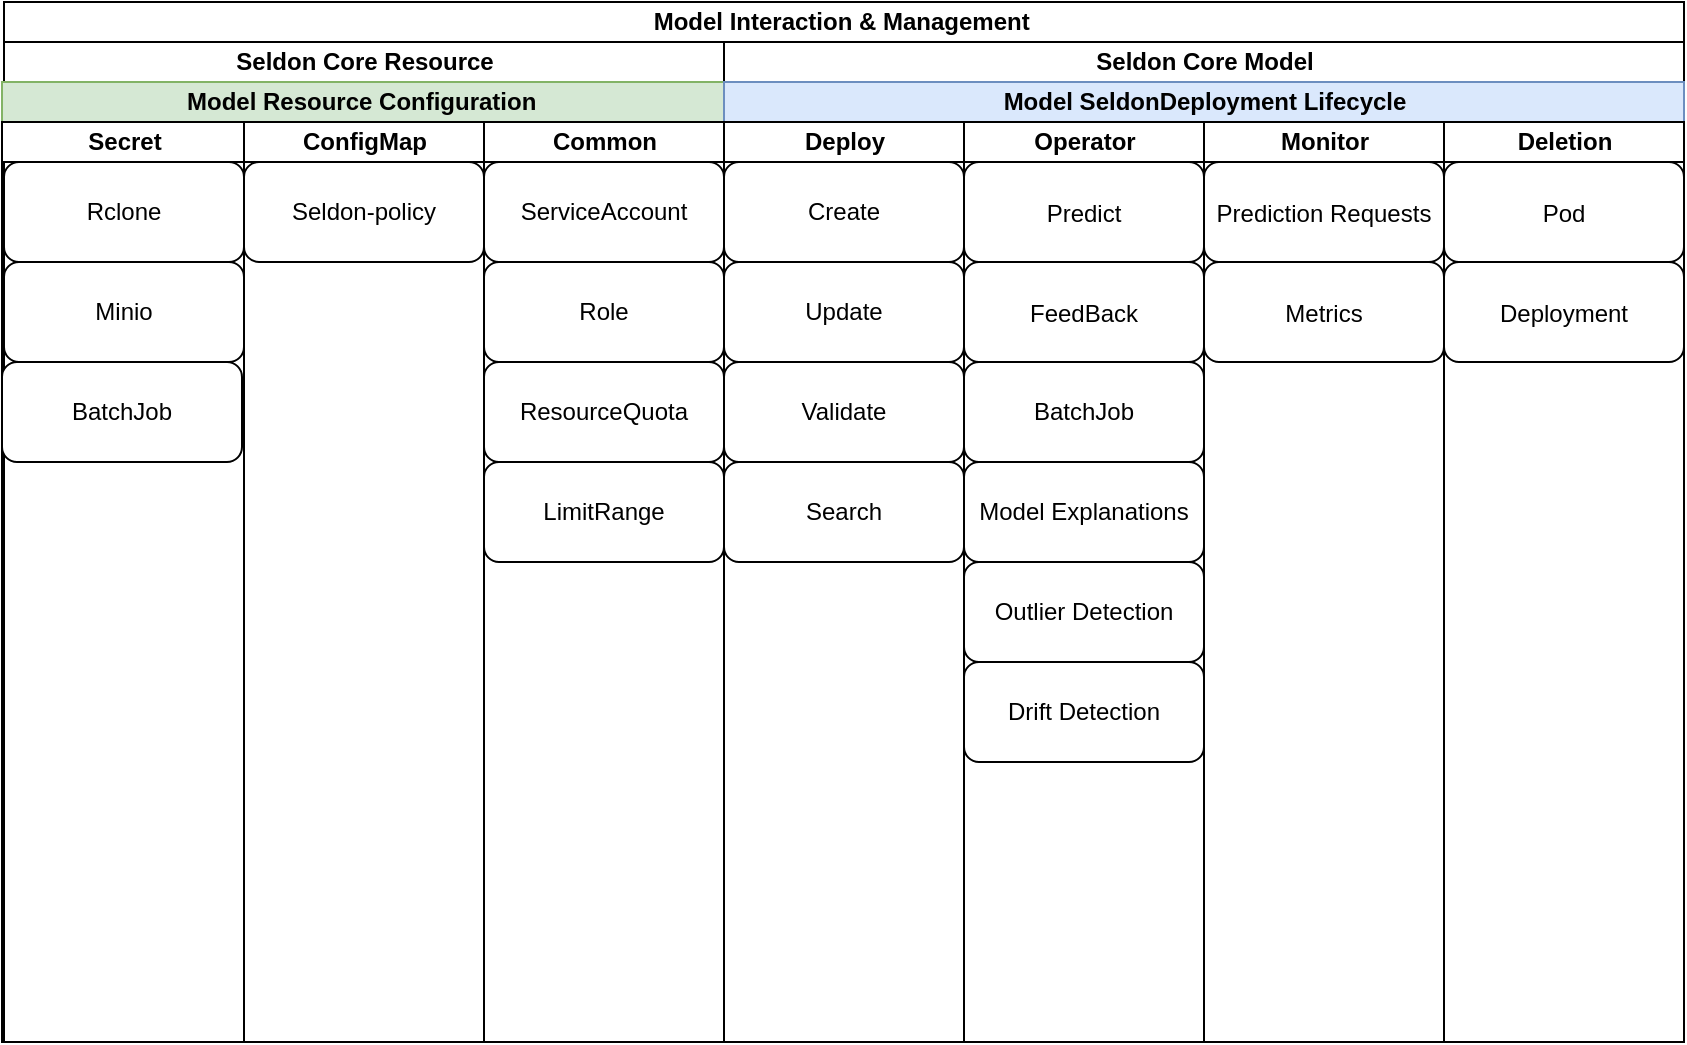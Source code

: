 <mxfile version="20.6.2" type="github" pages="2">
  <diagram id="vGSsd8pcp9Vny-MlBKTw" name="Page-1">
    <mxGraphModel dx="1426" dy="737" grid="1" gridSize="10" guides="1" tooltips="1" connect="1" arrows="1" fold="1" page="1" pageScale="1" pageWidth="1169" pageHeight="827" math="0" shadow="0">
      <root>
        <mxCell id="0" />
        <mxCell id="1" parent="0" />
        <mxCell id="URQGrf1QsGIIg5rgwLao-30" value="Model Interaction &amp;amp; Management&amp;nbsp;" style="swimlane;childLayout=stackLayout;resizeParent=1;resizeParentMax=0;startSize=20;html=1;" vertex="1" parent="1">
          <mxGeometry x="110.0" y="30" width="840.0" height="520" as="geometry" />
        </mxCell>
        <mxCell id="URQGrf1QsGIIg5rgwLao-31" value="Seldon Core Resource" style="swimlane;startSize=20;html=1;" vertex="1" parent="URQGrf1QsGIIg5rgwLao-30">
          <mxGeometry y="20" width="360.0" height="500" as="geometry" />
        </mxCell>
        <mxCell id="URQGrf1QsGIIg5rgwLao-19" value="Model Resource Configuration&amp;nbsp;" style="swimlane;childLayout=stackLayout;resizeParent=1;resizeParentMax=0;startSize=20;html=1;fillColor=#d5e8d4;strokeColor=#82b366;" vertex="1" parent="URQGrf1QsGIIg5rgwLao-31">
          <mxGeometry x="-1.0" y="20" width="361" height="480" as="geometry" />
        </mxCell>
        <mxCell id="URQGrf1QsGIIg5rgwLao-20" value="Secret" style="swimlane;startSize=20;html=1;" vertex="1" parent="URQGrf1QsGIIg5rgwLao-19">
          <mxGeometry y="20" width="121" height="460" as="geometry" />
        </mxCell>
        <mxCell id="URQGrf1QsGIIg5rgwLao-77" value="Rclone" style="rounded=1;whiteSpace=wrap;html=1;" vertex="1" parent="URQGrf1QsGIIg5rgwLao-20">
          <mxGeometry x="1" y="20" width="120" height="50" as="geometry" />
        </mxCell>
        <mxCell id="URQGrf1QsGIIg5rgwLao-78" value="Minio" style="rounded=1;whiteSpace=wrap;html=1;" vertex="1" parent="URQGrf1QsGIIg5rgwLao-20">
          <mxGeometry x="1" y="70" width="120" height="50" as="geometry" />
        </mxCell>
        <mxCell id="URQGrf1QsGIIg5rgwLao-79" value="BatchJob" style="rounded=1;whiteSpace=wrap;html=1;" vertex="1" parent="URQGrf1QsGIIg5rgwLao-20">
          <mxGeometry y="120" width="120" height="50" as="geometry" />
        </mxCell>
        <mxCell id="URQGrf1QsGIIg5rgwLao-21" value="ConfigMap" style="swimlane;startSize=20;html=1;" vertex="1" parent="URQGrf1QsGIIg5rgwLao-19">
          <mxGeometry x="121" y="20" width="120" height="460" as="geometry" />
        </mxCell>
        <mxCell id="URQGrf1QsGIIg5rgwLao-80" value="Seldon-policy" style="rounded=1;whiteSpace=wrap;html=1;" vertex="1" parent="URQGrf1QsGIIg5rgwLao-21">
          <mxGeometry y="20" width="120" height="50" as="geometry" />
        </mxCell>
        <mxCell id="URQGrf1QsGIIg5rgwLao-22" value="Common" style="swimlane;startSize=20;html=1;" vertex="1" parent="URQGrf1QsGIIg5rgwLao-19">
          <mxGeometry x="241" y="20" width="120" height="460" as="geometry" />
        </mxCell>
        <mxCell id="URQGrf1QsGIIg5rgwLao-81" value="ServiceAccount" style="rounded=1;whiteSpace=wrap;html=1;" vertex="1" parent="URQGrf1QsGIIg5rgwLao-22">
          <mxGeometry y="20" width="120" height="50" as="geometry" />
        </mxCell>
        <mxCell id="URQGrf1QsGIIg5rgwLao-82" value="Role" style="rounded=1;whiteSpace=wrap;html=1;" vertex="1" parent="URQGrf1QsGIIg5rgwLao-22">
          <mxGeometry y="70" width="120" height="50" as="geometry" />
        </mxCell>
        <mxCell id="URQGrf1QsGIIg5rgwLao-83" value="ResourceQuota" style="rounded=1;whiteSpace=wrap;html=1;" vertex="1" parent="URQGrf1QsGIIg5rgwLao-22">
          <mxGeometry y="120" width="120" height="50" as="geometry" />
        </mxCell>
        <mxCell id="URQGrf1QsGIIg5rgwLao-84" value="LimitRange" style="rounded=1;whiteSpace=wrap;html=1;" vertex="1" parent="URQGrf1QsGIIg5rgwLao-22">
          <mxGeometry y="170" width="120" height="50" as="geometry" />
        </mxCell>
        <mxCell id="URQGrf1QsGIIg5rgwLao-32" value="Seldon Core Model" style="swimlane;startSize=20;html=1;" vertex="1" parent="URQGrf1QsGIIg5rgwLao-30">
          <mxGeometry x="360.0" y="20" width="480" height="500" as="geometry" />
        </mxCell>
        <mxCell id="URQGrf1QsGIIg5rgwLao-44" value="Model SeldonDeployment Lifecycle" style="swimlane;childLayout=stackLayout;resizeParent=1;resizeParentMax=0;startSize=20;html=1;fillColor=#dae8fc;strokeColor=#6c8ebf;" vertex="1" parent="URQGrf1QsGIIg5rgwLao-32">
          <mxGeometry y="20" width="480" height="480" as="geometry" />
        </mxCell>
        <mxCell id="URQGrf1QsGIIg5rgwLao-45" value="Deploy" style="swimlane;startSize=20;html=1;" vertex="1" parent="URQGrf1QsGIIg5rgwLao-44">
          <mxGeometry y="20" width="120" height="460" as="geometry" />
        </mxCell>
        <mxCell id="URQGrf1QsGIIg5rgwLao-46" value="Create" style="rounded=1;whiteSpace=wrap;html=1;" vertex="1" parent="URQGrf1QsGIIg5rgwLao-45">
          <mxGeometry y="20" width="120" height="50" as="geometry" />
        </mxCell>
        <mxCell id="URQGrf1QsGIIg5rgwLao-50" value="Update" style="rounded=1;whiteSpace=wrap;html=1;" vertex="1" parent="URQGrf1QsGIIg5rgwLao-45">
          <mxGeometry y="70" width="120" height="50" as="geometry" />
        </mxCell>
        <mxCell id="URQGrf1QsGIIg5rgwLao-67" value="Validate" style="rounded=1;whiteSpace=wrap;html=1;" vertex="1" parent="URQGrf1QsGIIg5rgwLao-45">
          <mxGeometry y="120" width="120" height="50" as="geometry" />
        </mxCell>
        <mxCell id="URQGrf1QsGIIg5rgwLao-73" value="Search" style="rounded=1;whiteSpace=wrap;html=1;" vertex="1" parent="URQGrf1QsGIIg5rgwLao-45">
          <mxGeometry y="170" width="120" height="50" as="geometry" />
        </mxCell>
        <mxCell id="URQGrf1QsGIIg5rgwLao-47" value="Operator" style="swimlane;startSize=20;html=1;" vertex="1" parent="URQGrf1QsGIIg5rgwLao-44">
          <mxGeometry x="120" y="20" width="120" height="460" as="geometry" />
        </mxCell>
        <mxCell id="URQGrf1QsGIIg5rgwLao-51" value="&lt;h3&gt;&lt;font style=&quot;font-size: 12px; font-weight: normal;&quot;&gt;Predict&lt;/font&gt;&lt;/h3&gt;" style="rounded=1;whiteSpace=wrap;html=1;" vertex="1" parent="URQGrf1QsGIIg5rgwLao-47">
          <mxGeometry y="20" width="120" height="50" as="geometry" />
        </mxCell>
        <mxCell id="URQGrf1QsGIIg5rgwLao-52" value="&lt;h3&gt;&lt;font style=&quot;font-size: 12px; font-weight: normal;&quot;&gt;FeedBack&lt;/font&gt;&lt;/h3&gt;" style="rounded=1;whiteSpace=wrap;html=1;" vertex="1" parent="URQGrf1QsGIIg5rgwLao-47">
          <mxGeometry y="70" width="120" height="50" as="geometry" />
        </mxCell>
        <mxCell id="URQGrf1QsGIIg5rgwLao-68" value="BatchJob" style="rounded=1;whiteSpace=wrap;html=1;" vertex="1" parent="URQGrf1QsGIIg5rgwLao-47">
          <mxGeometry y="120" width="120" height="50" as="geometry" />
        </mxCell>
        <mxCell id="URQGrf1QsGIIg5rgwLao-69" value="Model Explanations" style="rounded=1;whiteSpace=wrap;html=1;" vertex="1" parent="URQGrf1QsGIIg5rgwLao-47">
          <mxGeometry y="170" width="120" height="50" as="geometry" />
        </mxCell>
        <mxCell id="URQGrf1QsGIIg5rgwLao-70" value="Outlier Detection" style="rounded=1;whiteSpace=wrap;html=1;" vertex="1" parent="URQGrf1QsGIIg5rgwLao-47">
          <mxGeometry y="220" width="120" height="50" as="geometry" />
        </mxCell>
        <mxCell id="URQGrf1QsGIIg5rgwLao-71" value="Drift Detection" style="rounded=1;whiteSpace=wrap;html=1;" vertex="1" parent="URQGrf1QsGIIg5rgwLao-47">
          <mxGeometry y="270" width="120" height="50" as="geometry" />
        </mxCell>
        <mxCell id="URQGrf1QsGIIg5rgwLao-48" value="Monitor" style="swimlane;startSize=20;html=1;" vertex="1" parent="URQGrf1QsGIIg5rgwLao-44">
          <mxGeometry x="240" y="20" width="120" height="460" as="geometry" />
        </mxCell>
        <mxCell id="URQGrf1QsGIIg5rgwLao-72" value="&lt;h3&gt;&lt;font style=&quot;font-size: 12px; font-weight: normal;&quot;&gt;Prediction Requests&lt;/font&gt;&lt;/h3&gt;" style="rounded=1;whiteSpace=wrap;html=1;" vertex="1" parent="URQGrf1QsGIIg5rgwLao-48">
          <mxGeometry y="20" width="120" height="50" as="geometry" />
        </mxCell>
        <mxCell id="URQGrf1QsGIIg5rgwLao-74" value="&lt;h3&gt;&lt;font style=&quot;font-size: 12px; font-weight: normal;&quot;&gt;Metrics&lt;/font&gt;&lt;/h3&gt;" style="rounded=1;whiteSpace=wrap;html=1;" vertex="1" parent="URQGrf1QsGIIg5rgwLao-48">
          <mxGeometry y="70" width="120" height="50" as="geometry" />
        </mxCell>
        <mxCell id="URQGrf1QsGIIg5rgwLao-49" value="Deletion" style="swimlane;startSize=20;html=1;" vertex="1" parent="URQGrf1QsGIIg5rgwLao-44">
          <mxGeometry x="360" y="20" width="120" height="460" as="geometry" />
        </mxCell>
        <mxCell id="URQGrf1QsGIIg5rgwLao-75" value="&lt;h3&gt;&lt;span style=&quot;font-size: 12px; font-weight: 400;&quot;&gt;Pod&lt;/span&gt;&lt;/h3&gt;" style="rounded=1;whiteSpace=wrap;html=1;" vertex="1" parent="URQGrf1QsGIIg5rgwLao-49">
          <mxGeometry y="20" width="120" height="50" as="geometry" />
        </mxCell>
        <mxCell id="URQGrf1QsGIIg5rgwLao-76" value="&lt;h3&gt;&lt;span style=&quot;font-size: 12px; font-weight: 400;&quot;&gt;Deployment&lt;/span&gt;&lt;/h3&gt;" style="rounded=1;whiteSpace=wrap;html=1;" vertex="1" parent="URQGrf1QsGIIg5rgwLao-49">
          <mxGeometry y="70" width="120" height="50" as="geometry" />
        </mxCell>
      </root>
    </mxGraphModel>
  </diagram>
  <diagram id="Kj95uplJEYTW5s3c2o3Y" name="Page-2">
    <mxGraphModel dx="1426" dy="737" grid="1" gridSize="10" guides="1" tooltips="1" connect="1" arrows="1" fold="1" page="1" pageScale="1" pageWidth="1169" pageHeight="827" math="0" shadow="0">
      <root>
        <mxCell id="0" />
        <mxCell id="1" parent="0" />
      </root>
    </mxGraphModel>
  </diagram>
</mxfile>

